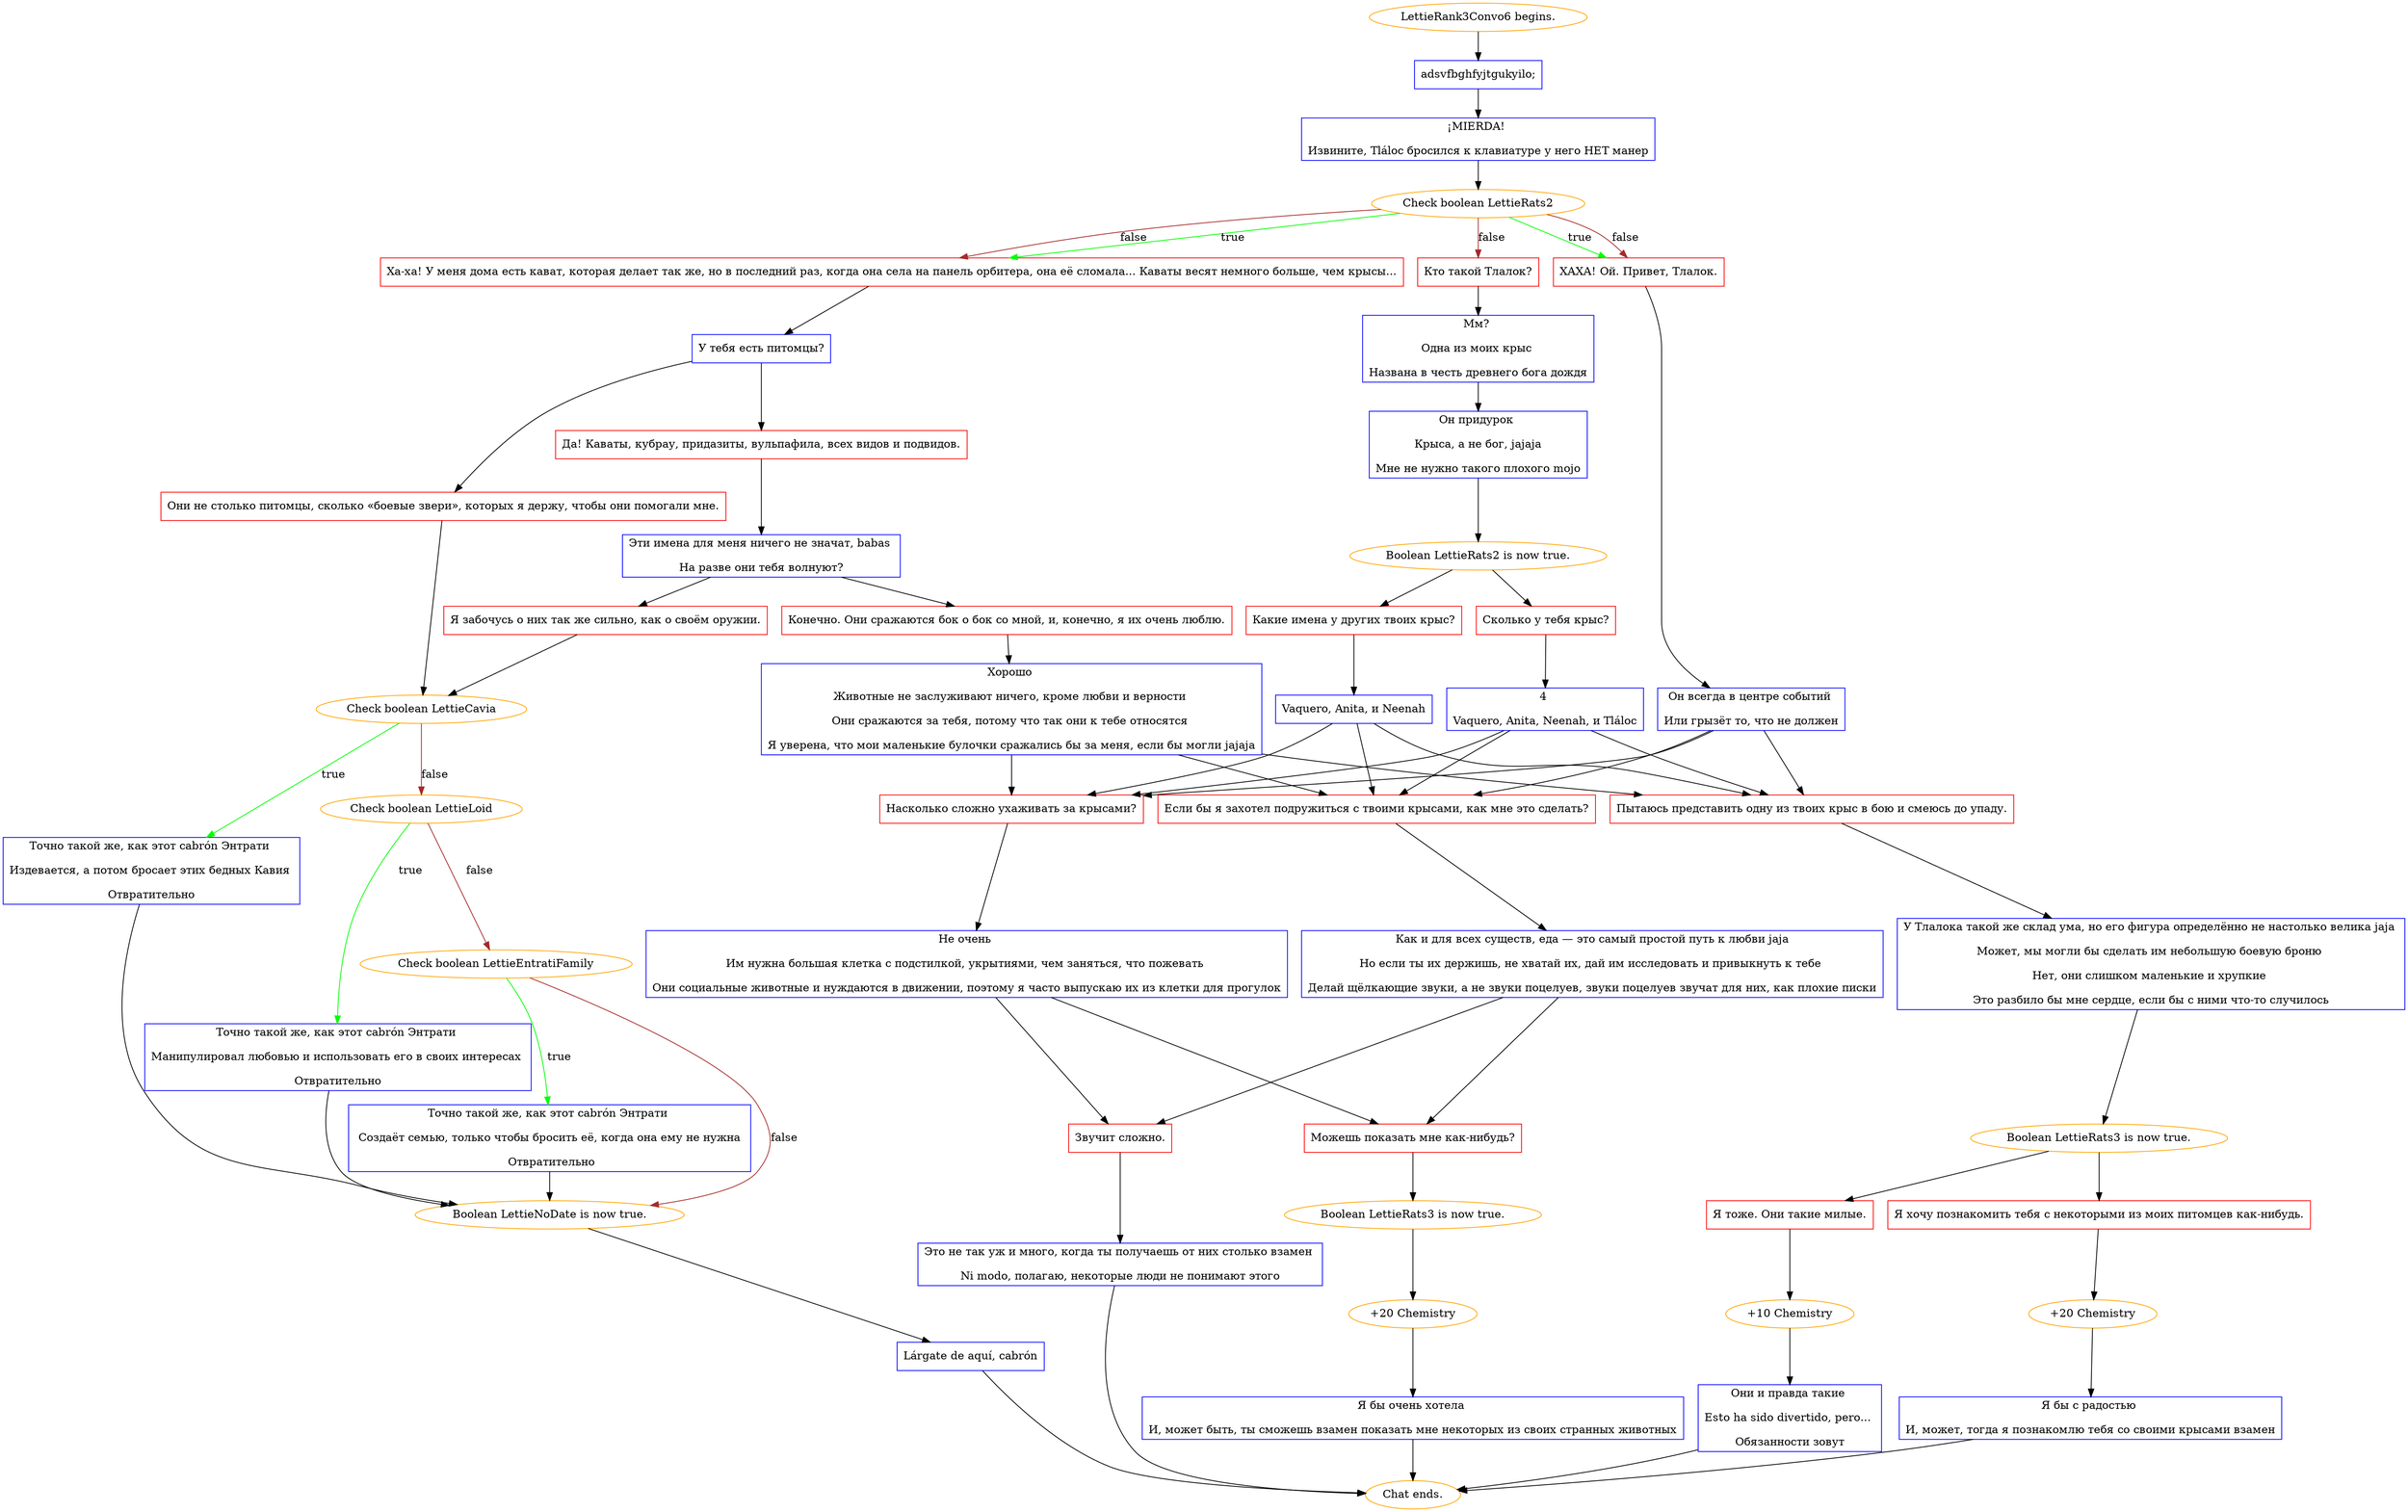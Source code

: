 digraph {
	"LettieRank3Convo6 begins." [color=orange];
		"LettieRank3Convo6 begins." -> j1382063124;
	j1382063124 [label="adsvfbghfyjtgukyilo;",shape=box,color=blue];
		j1382063124 -> j4197761024;
	j4197761024 [label="¡MIERDA! 
Извините, Tláloc бросился к клавиатуре у него НЕТ манер",shape=box,color=blue];
		j4197761024 -> j352879681;
	j352879681 [label="Check boolean LettieRats2",color=orange];
		j352879681 -> j3824331140 [label=true,color=green];
		j352879681 -> j2377105972 [label=true,color=green];
		j352879681 -> j3824331140 [label=false,color=brown];
		j352879681 -> j1595447814 [label=false,color=brown];
		j352879681 -> j2377105972 [label=false,color=brown];
	j3824331140 [label="ХАХА! Ой. Привет, Тлалок.",shape=box,color=red];
		j3824331140 -> j2606617159;
	j2377105972 [label="Ха-ха! У меня дома есть кават, которая делает так же, но в последний раз, когда она села на панель орбитера, она её сломала... Каваты весят немного больше, чем крысы...",shape=box,color=red];
		j2377105972 -> j3772779070;
	j1595447814 [label="Кто такой Тлалок?",shape=box,color=red];
		j1595447814 -> j1119539744;
	j2606617159 [label="Он всегда в центре событий 
Или грызёт то, что не должен",shape=box,color=blue];
		j2606617159 -> j2779038031;
		j2606617159 -> j132761046;
		j2606617159 -> j3291442317;
	j3772779070 [label="У тебя есть питомцы?",shape=box,color=blue];
		j3772779070 -> j1579853800;
		j3772779070 -> j1639965448;
	j1119539744 [label="Мм? 
Одна из моих крыс 
Названа в честь древнего бога дождя",shape=box,color=blue];
		j1119539744 -> j3050514479;
	j2779038031 [label="Если бы я захотел подружиться с твоими крысами, как мне это сделать?",shape=box,color=red];
		j2779038031 -> j3336413347;
	j132761046 [label="Насколько сложно ухаживать за крысами?",shape=box,color=red];
		j132761046 -> j1489979415;
	j3291442317 [label="Пытаюсь представить одну из твоих крыс в бою и смеюсь до упаду.",shape=box,color=red];
		j3291442317 -> j3614665811;
	j1579853800 [label="Да! Каваты, кубрау, придазиты, вульпафила, всех видов и подвидов.",shape=box,color=red];
		j1579853800 -> j1427130256;
	j1639965448 [label="Они не столько питомцы, сколько «боевые звери», которых я держу, чтобы они помогали мне.",shape=box,color=red];
		j1639965448 -> j2709366223;
	j3050514479 [label="Он придурок 
Крыса, а не бог, jajaja
Мне не нужно такого плохого mojo",shape=box,color=blue];
		j3050514479 -> j10351059;
	j3336413347 [label="Как и для всех существ, еда — это самый простой путь к любви jaja
Но если ты их держишь, не хватай их, дай им исследовать и привыкнуть к тебе 
Делай щёлкающие звуки, а не звуки поцелуев, звуки поцелуев звучат для них, как плохие писки",shape=box,color=blue];
		j3336413347 -> j1433957758;
		j3336413347 -> j444592187;
	j1489979415 [label="Не очень 
Им нужна большая клетка с подстилкой, укрытиями, чем заняться, что пожевать 
Они социальные животные и нуждаются в движении, поэтому я часто выпускаю их из клетки для прогулок",shape=box,color=blue];
		j1489979415 -> j1433957758;
		j1489979415 -> j444592187;
	j3614665811 [label="У Тлалока такой же склад ума, но его фигура определённо не настолько велика jaja 
Может, мы могли бы сделать им небольшую боевую броню 
Нет, они слишком маленькие и хрупкие 
Это разбило бы мне сердце, если бы с ними что-то случилось",shape=box,color=blue];
		j3614665811 -> j2279302391;
	j1427130256 [label="Эти имена для меня ничего не значат, babas 
На разве они тебя волнуют?",shape=box,color=blue];
		j1427130256 -> j3846804977;
		j1427130256 -> j3292693563;
	j2709366223 [label="Check boolean LettieCavia",color=orange];
		j2709366223 -> j2750514664 [label=true,color=green];
		j2709366223 -> j1457704003 [label=false,color=brown];
	j10351059 [label="Boolean LettieRats2 is now true.",color=orange];
		j10351059 -> j696967766;
		j10351059 -> j1572355461;
	j1433957758 [label="Можешь показать мне как-нибудь?",shape=box,color=red];
		j1433957758 -> j1044949530;
	j444592187 [label="Звучит сложно.",shape=box,color=red];
		j444592187 -> j1249070661;
	j2279302391 [label="Boolean LettieRats3 is now true.",color=orange];
		j2279302391 -> j3654377543;
		j2279302391 -> j4223435666;
	j3846804977 [label="Конечно. Они сражаются бок о бок со мной, и, конечно, я их очень люблю.",shape=box,color=red];
		j3846804977 -> j664666244;
	j3292693563 [label="Я забочусь о них так же сильно, как о своём оружии.",shape=box,color=red];
		j3292693563 -> j2709366223;
	j2750514664 [label="Точно такой же, как этот cabrón Энтрати 
Издевается, а потом бросает этих бедных Кавия 
Отвратительно",shape=box,color=blue];
		j2750514664 -> j3650571808;
	j1457704003 [label="Check boolean LettieLoid",color=orange];
		j1457704003 -> j3736901740 [label=true,color=green];
		j1457704003 -> j2739792652 [label=false,color=brown];
	j696967766 [label="Сколько у тебя крыс?",shape=box,color=red];
		j696967766 -> j2750919548;
	j1572355461 [label="Какие имена у других твоих крыс?",shape=box,color=red];
		j1572355461 -> j3311463628;
	j1044949530 [label="Boolean LettieRats3 is now true.",color=orange];
		j1044949530 -> j1625078613;
	j1249070661 [label="Это не так уж и много, когда ты получаешь от них столько взамен 
Ni modo, полагаю, некоторые люди не понимают этого",shape=box,color=blue];
		j1249070661 -> "Chat ends.";
	j3654377543 [label="Я тоже. Они такие милые.",shape=box,color=red];
		j3654377543 -> j2880133105;
	j4223435666 [label="Я хочу познакомить тебя с некоторыми из моих питомцев как-нибудь.",shape=box,color=red];
		j4223435666 -> j1216096707;
	j664666244 [label="Хорошо 
Животные не заслуживают ничего, кроме любви и верности 
Они сражаются за тебя, потому что так они к тебе относятся 
Я уверена, что мои маленькие булочки сражались бы за меня, если бы могли jajaja",shape=box,color=blue];
		j664666244 -> j2779038031;
		j664666244 -> j132761046;
		j664666244 -> j3291442317;
	j3650571808 [label="Boolean LettieNoDate is now true.",color=orange];
		j3650571808 -> j3947662504;
	j3736901740 [label="Точно такой же, как этот cabrón Энтрати 
Манипулировал любовью и использовать его в своих интересах 
Отвратительно",shape=box,color=blue];
		j3736901740 -> j3650571808;
	j2739792652 [label="Check boolean LettieEntratiFamily",color=orange];
		j2739792652 -> j1724420154 [label=true,color=green];
		j2739792652 -> j3650571808 [label=false,color=brown];
	j2750919548 [label="4 
Vaquero, Anita, Neenah, и Tláloc",shape=box,color=blue];
		j2750919548 -> j2779038031;
		j2750919548 -> j132761046;
		j2750919548 -> j3291442317;
	j3311463628 [label="Vaquero, Anita, и Neenah",shape=box,color=blue];
		j3311463628 -> j2779038031;
		j3311463628 -> j132761046;
		j3311463628 -> j3291442317;
	j1625078613 [label="+20 Chemistry",color=orange];
		j1625078613 -> j614680321;
	"Chat ends." [color=orange];
	j2880133105 [label="+10 Chemistry",color=orange];
		j2880133105 -> j4190279494;
	j1216096707 [label="+20 Chemistry",color=orange];
		j1216096707 -> j3351820936;
	j3947662504 [label="Lárgate de aquí, cabrón",shape=box,color=blue];
		j3947662504 -> "Chat ends.";
	j1724420154 [label="Точно такой же, как этот cabrón Энтрати 
 Создаёт семью, только чтобы бросить её, когда она ему не нужна 
 Отвратительно",shape=box,color=blue];
		j1724420154 -> j3650571808;
	j614680321 [label="Я бы очень хотела 
И, может быть, ты сможешь взамен показать мне некоторых из своих странных животных",shape=box,color=blue];
		j614680321 -> "Chat ends.";
	j4190279494 [label="Они и правда такие 
Esto ha sido divertido, pero... 
Обязанности зовут",shape=box,color=blue];
		j4190279494 -> "Chat ends.";
	j3351820936 [label="Я бы с радостью 
И, может, тогда я познакомлю тебя со своими крысами взамен",shape=box,color=blue];
		j3351820936 -> "Chat ends.";
}